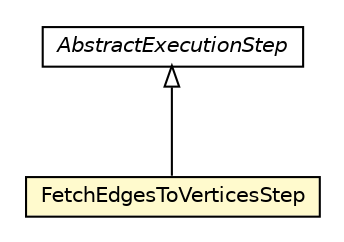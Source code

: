#!/usr/local/bin/dot
#
# Class diagram 
# Generated by UMLGraph version R5_6-24-gf6e263 (http://www.umlgraph.org/)
#

digraph G {
	edge [fontname="Helvetica",fontsize=10,labelfontname="Helvetica",labelfontsize=10];
	node [fontname="Helvetica",fontsize=10,shape=plaintext];
	nodesep=0.25;
	ranksep=0.5;
	// com.orientechnologies.orient.core.sql.executor.FetchEdgesToVerticesStep
	c1124561 [label=<<table title="com.orientechnologies.orient.core.sql.executor.FetchEdgesToVerticesStep" border="0" cellborder="1" cellspacing="0" cellpadding="2" port="p" bgcolor="lemonChiffon" href="./FetchEdgesToVerticesStep.html">
		<tr><td><table border="0" cellspacing="0" cellpadding="1">
<tr><td align="center" balign="center"> FetchEdgesToVerticesStep </td></tr>
		</table></td></tr>
		</table>>, URL="./FetchEdgesToVerticesStep.html", fontname="Helvetica", fontcolor="black", fontsize=10.0];
	// com.orientechnologies.orient.core.sql.executor.AbstractExecutionStep
	c1124579 [label=<<table title="com.orientechnologies.orient.core.sql.executor.AbstractExecutionStep" border="0" cellborder="1" cellspacing="0" cellpadding="2" port="p" href="./AbstractExecutionStep.html">
		<tr><td><table border="0" cellspacing="0" cellpadding="1">
<tr><td align="center" balign="center"><font face="Helvetica-Oblique"> AbstractExecutionStep </font></td></tr>
		</table></td></tr>
		</table>>, URL="./AbstractExecutionStep.html", fontname="Helvetica", fontcolor="black", fontsize=10.0];
	//com.orientechnologies.orient.core.sql.executor.FetchEdgesToVerticesStep extends com.orientechnologies.orient.core.sql.executor.AbstractExecutionStep
	c1124579:p -> c1124561:p [dir=back,arrowtail=empty];
}

